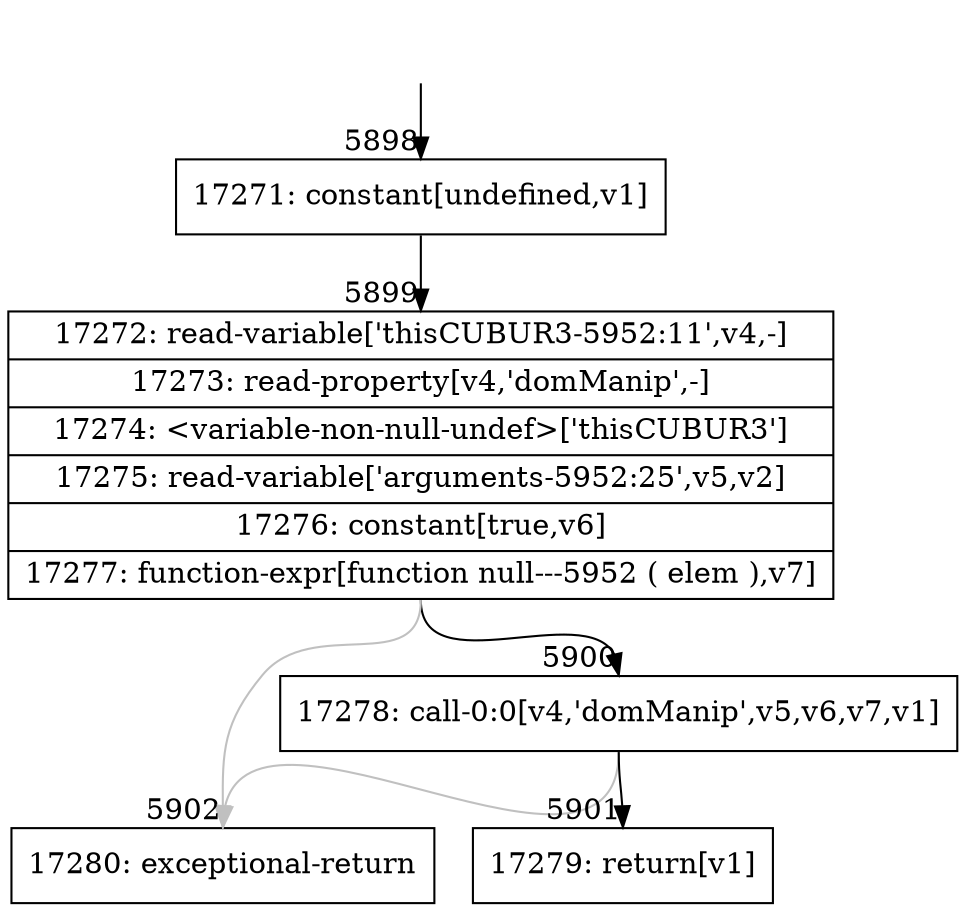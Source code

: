 digraph {
rankdir="TD"
BB_entry385[shape=none,label=""];
BB_entry385 -> BB5898 [tailport=s, headport=n, headlabel="    5898"]
BB5898 [shape=record label="{17271: constant[undefined,v1]}" ] 
BB5898 -> BB5899 [tailport=s, headport=n, headlabel="      5899"]
BB5899 [shape=record label="{17272: read-variable['thisCUBUR3-5952:11',v4,-]|17273: read-property[v4,'domManip',-]|17274: \<variable-non-null-undef\>['thisCUBUR3']|17275: read-variable['arguments-5952:25',v5,v2]|17276: constant[true,v6]|17277: function-expr[function null---5952 ( elem ),v7]}" ] 
BB5899 -> BB5900 [tailport=s, headport=n, headlabel="      5900"]
BB5899 -> BB5902 [tailport=s, headport=n, color=gray, headlabel="      5902"]
BB5900 [shape=record label="{17278: call-0:0[v4,'domManip',v5,v6,v7,v1]}" ] 
BB5900 -> BB5901 [tailport=s, headport=n, headlabel="      5901"]
BB5900 -> BB5902 [tailport=s, headport=n, color=gray]
BB5901 [shape=record label="{17279: return[v1]}" ] 
BB5902 [shape=record label="{17280: exceptional-return}" ] 
}
